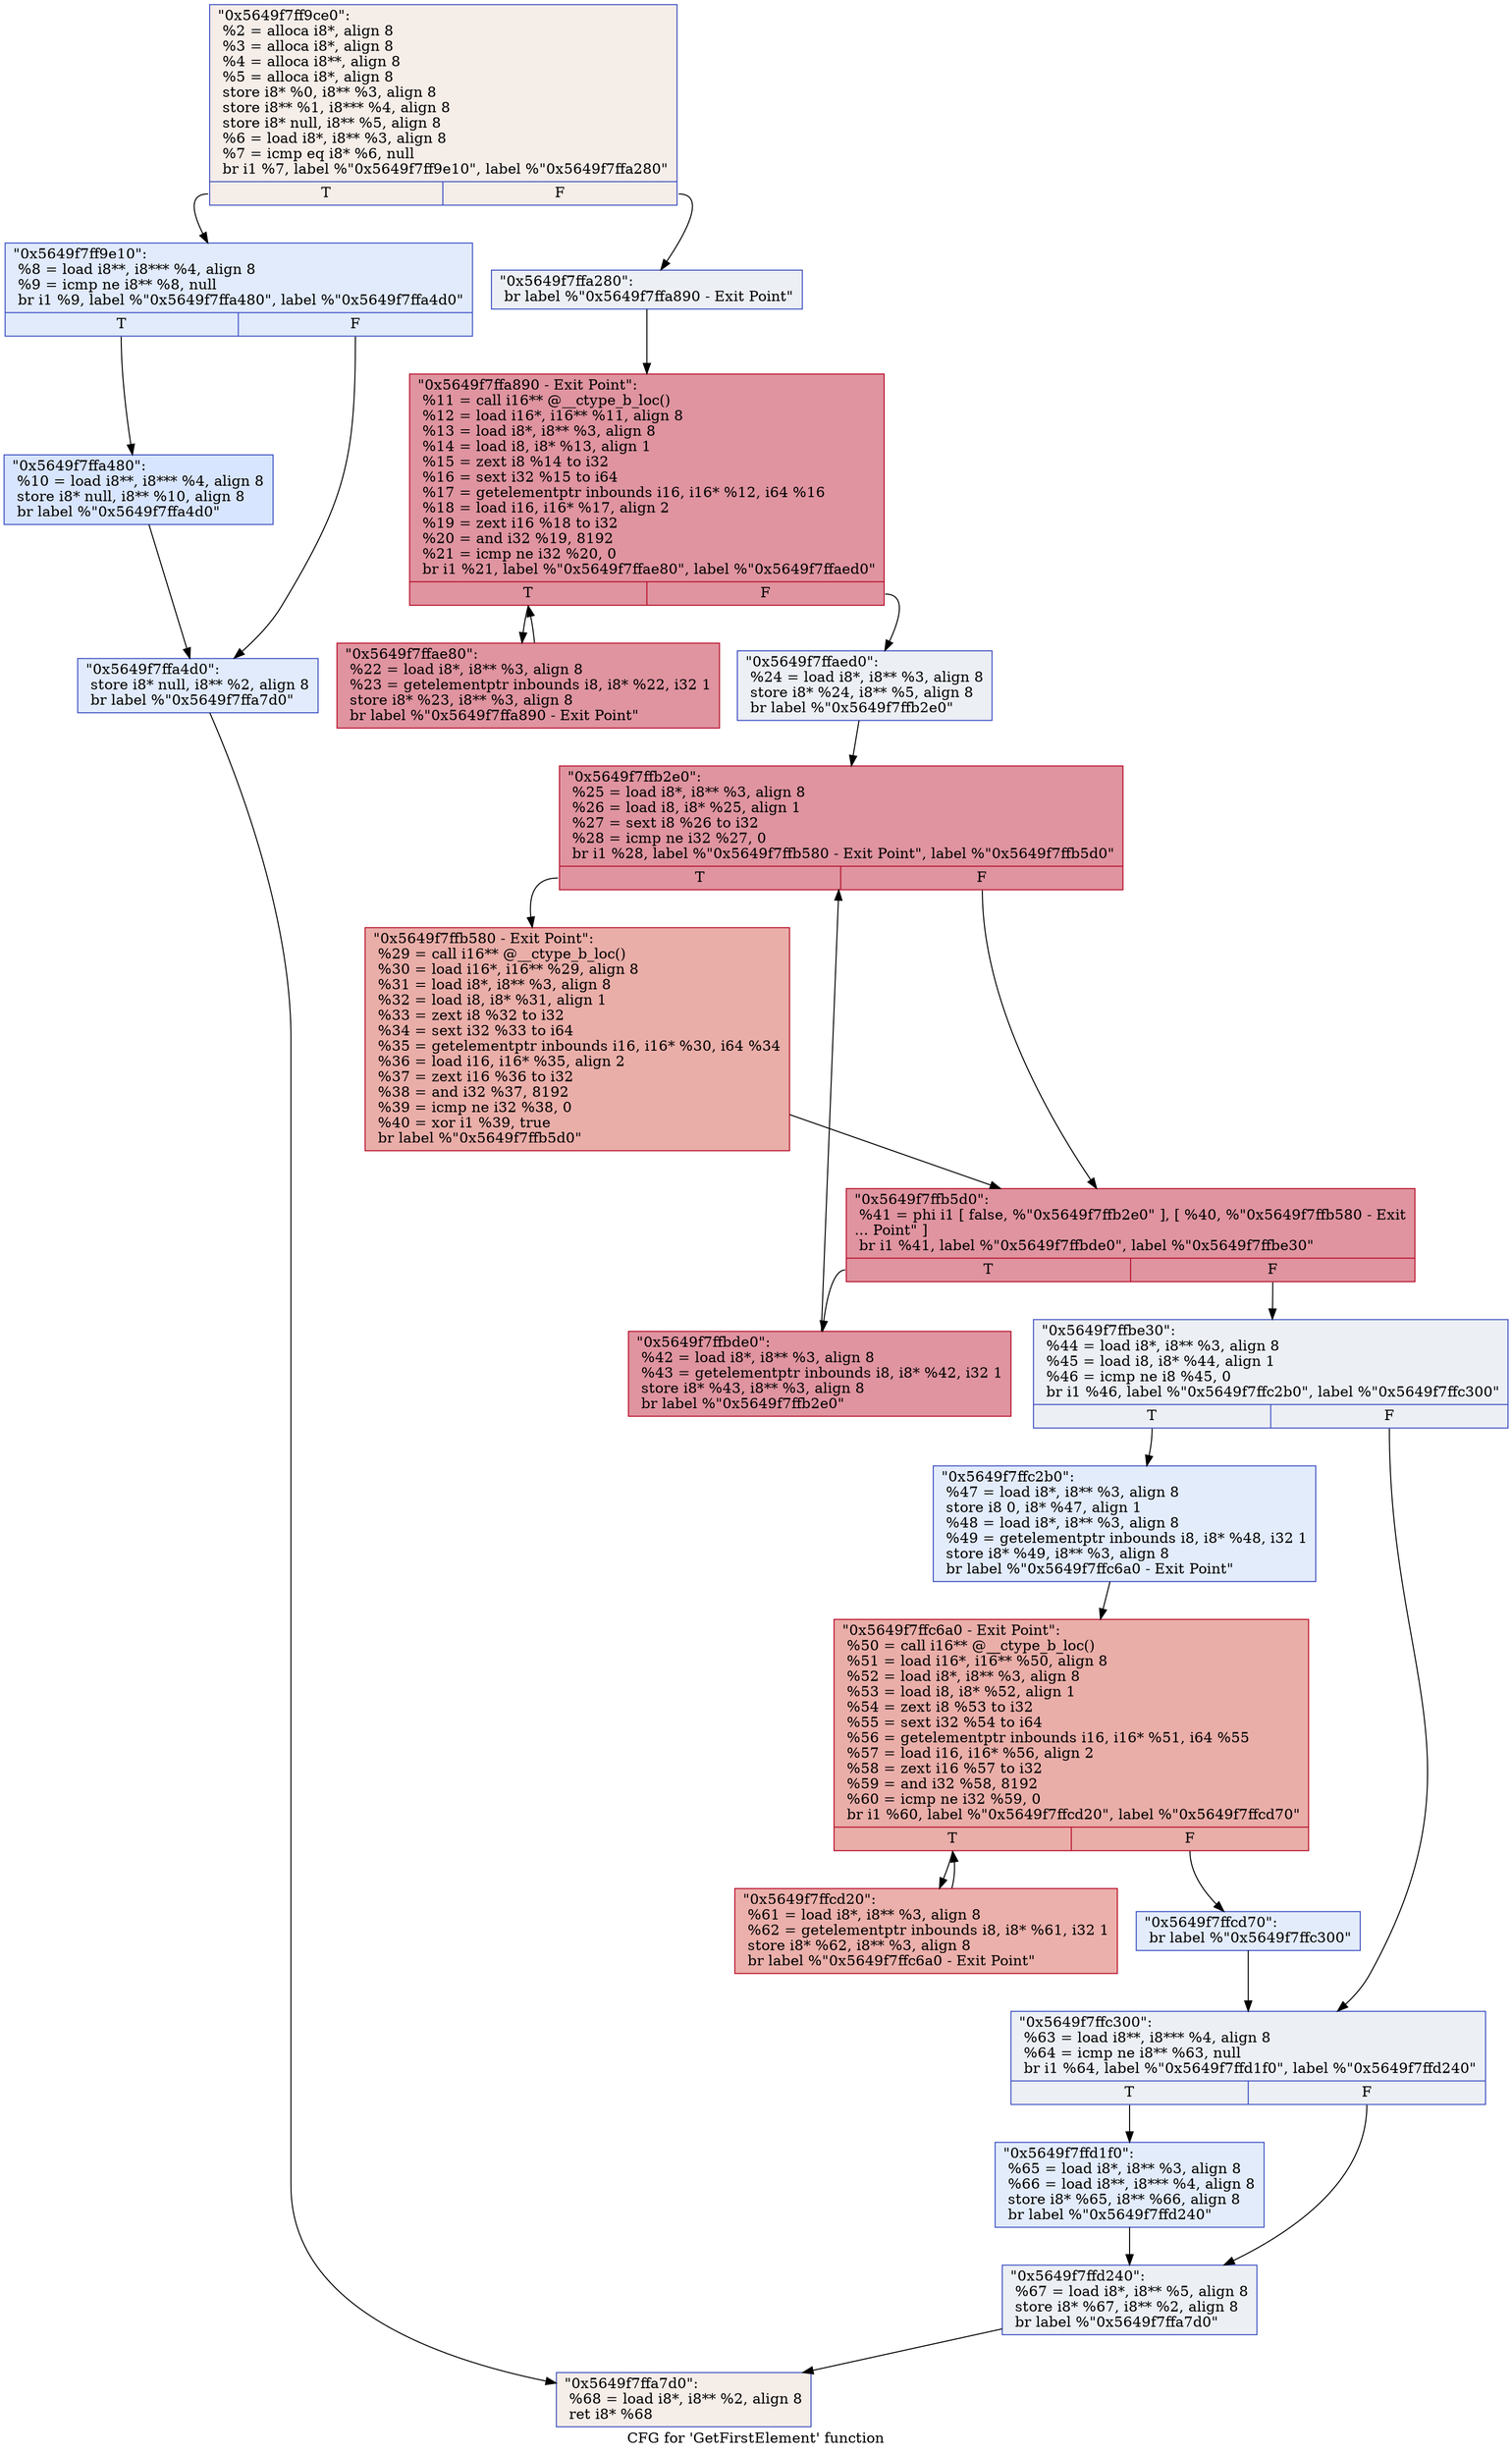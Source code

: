 digraph "CFG for 'GetFirstElement' function" {
	label="CFG for 'GetFirstElement' function";

	Node0x5649f7ff9ce0 [shape=record,color="#3d50c3ff", style=filled, fillcolor="#e8d6cc70",label="{\"0x5649f7ff9ce0\":\l  %2 = alloca i8*, align 8\l  %3 = alloca i8*, align 8\l  %4 = alloca i8**, align 8\l  %5 = alloca i8*, align 8\l  store i8* %0, i8** %3, align 8\l  store i8** %1, i8*** %4, align 8\l  store i8* null, i8** %5, align 8\l  %6 = load i8*, i8** %3, align 8\l  %7 = icmp eq i8* %6, null\l  br i1 %7, label %\"0x5649f7ff9e10\", label %\"0x5649f7ffa280\"\l|{<s0>T|<s1>F}}"];
	Node0x5649f7ff9ce0:s0 -> Node0x5649f7ff9e10;
	Node0x5649f7ff9ce0:s1 -> Node0x5649f7ffa280;
	Node0x5649f7ff9e10 [shape=record,color="#3d50c3ff", style=filled, fillcolor="#bbd1f870",label="{\"0x5649f7ff9e10\":                                 \l  %8 = load i8**, i8*** %4, align 8\l  %9 = icmp ne i8** %8, null\l  br i1 %9, label %\"0x5649f7ffa480\", label %\"0x5649f7ffa4d0\"\l|{<s0>T|<s1>F}}"];
	Node0x5649f7ff9e10:s0 -> Node0x5649f7ffa480;
	Node0x5649f7ff9e10:s1 -> Node0x5649f7ffa4d0;
	Node0x5649f7ffa480 [shape=record,color="#3d50c3ff", style=filled, fillcolor="#a7c5fe70",label="{\"0x5649f7ffa480\":                                 \l  %10 = load i8**, i8*** %4, align 8\l  store i8* null, i8** %10, align 8\l  br label %\"0x5649f7ffa4d0\"\l}"];
	Node0x5649f7ffa480 -> Node0x5649f7ffa4d0;
	Node0x5649f7ffa4d0 [shape=record,color="#3d50c3ff", style=filled, fillcolor="#bbd1f870",label="{\"0x5649f7ffa4d0\":                                 \l  store i8* null, i8** %2, align 8\l  br label %\"0x5649f7ffa7d0\"\l}"];
	Node0x5649f7ffa4d0 -> Node0x5649f7ffa7d0;
	Node0x5649f7ffa280 [shape=record,color="#3d50c3ff", style=filled, fillcolor="#d4dbe670",label="{\"0x5649f7ffa280\":                                 \l  br label %\"0x5649f7ffa890 - Exit Point\"\l}"];
	Node0x5649f7ffa280 -> Node0x5649f7ffa890;
	Node0x5649f7ffa890 [shape=record,color="#b70d28ff", style=filled, fillcolor="#b70d2870",label="{\"0x5649f7ffa890 - Exit Point\":                    \l  %11 = call i16** @__ctype_b_loc()\l  %12 = load i16*, i16** %11, align 8\l  %13 = load i8*, i8** %3, align 8\l  %14 = load i8, i8* %13, align 1\l  %15 = zext i8 %14 to i32\l  %16 = sext i32 %15 to i64\l  %17 = getelementptr inbounds i16, i16* %12, i64 %16\l  %18 = load i16, i16* %17, align 2\l  %19 = zext i16 %18 to i32\l  %20 = and i32 %19, 8192\l  %21 = icmp ne i32 %20, 0\l  br i1 %21, label %\"0x5649f7ffae80\", label %\"0x5649f7ffaed0\"\l|{<s0>T|<s1>F}}"];
	Node0x5649f7ffa890:s0 -> Node0x5649f7ffae80;
	Node0x5649f7ffa890:s1 -> Node0x5649f7ffaed0;
	Node0x5649f7ffae80 [shape=record,color="#b70d28ff", style=filled, fillcolor="#b70d2870",label="{\"0x5649f7ffae80\":                                 \l  %22 = load i8*, i8** %3, align 8\l  %23 = getelementptr inbounds i8, i8* %22, i32 1\l  store i8* %23, i8** %3, align 8\l  br label %\"0x5649f7ffa890 - Exit Point\"\l}"];
	Node0x5649f7ffae80 -> Node0x5649f7ffa890;
	Node0x5649f7ffaed0 [shape=record,color="#3d50c3ff", style=filled, fillcolor="#d4dbe670",label="{\"0x5649f7ffaed0\":                                 \l  %24 = load i8*, i8** %3, align 8\l  store i8* %24, i8** %5, align 8\l  br label %\"0x5649f7ffb2e0\"\l}"];
	Node0x5649f7ffaed0 -> Node0x5649f7ffb2e0;
	Node0x5649f7ffb2e0 [shape=record,color="#b70d28ff", style=filled, fillcolor="#b70d2870",label="{\"0x5649f7ffb2e0\":                                 \l  %25 = load i8*, i8** %3, align 8\l  %26 = load i8, i8* %25, align 1\l  %27 = sext i8 %26 to i32\l  %28 = icmp ne i32 %27, 0\l  br i1 %28, label %\"0x5649f7ffb580 - Exit Point\", label %\"0x5649f7ffb5d0\"\l|{<s0>T|<s1>F}}"];
	Node0x5649f7ffb2e0:s0 -> Node0x5649f7ffb580;
	Node0x5649f7ffb2e0:s1 -> Node0x5649f7ffb5d0;
	Node0x5649f7ffb580 [shape=record,color="#b70d28ff", style=filled, fillcolor="#d0473d70",label="{\"0x5649f7ffb580 - Exit Point\":                    \l  %29 = call i16** @__ctype_b_loc()\l  %30 = load i16*, i16** %29, align 8\l  %31 = load i8*, i8** %3, align 8\l  %32 = load i8, i8* %31, align 1\l  %33 = zext i8 %32 to i32\l  %34 = sext i32 %33 to i64\l  %35 = getelementptr inbounds i16, i16* %30, i64 %34\l  %36 = load i16, i16* %35, align 2\l  %37 = zext i16 %36 to i32\l  %38 = and i32 %37, 8192\l  %39 = icmp ne i32 %38, 0\l  %40 = xor i1 %39, true\l  br label %\"0x5649f7ffb5d0\"\l}"];
	Node0x5649f7ffb580 -> Node0x5649f7ffb5d0;
	Node0x5649f7ffb5d0 [shape=record,color="#b70d28ff", style=filled, fillcolor="#b70d2870",label="{\"0x5649f7ffb5d0\":                                 \l  %41 = phi i1 [ false, %\"0x5649f7ffb2e0\" ], [ %40, %\"0x5649f7ffb580 - Exit\l... Point\" ]\l  br i1 %41, label %\"0x5649f7ffbde0\", label %\"0x5649f7ffbe30\"\l|{<s0>T|<s1>F}}"];
	Node0x5649f7ffb5d0:s0 -> Node0x5649f7ffbde0;
	Node0x5649f7ffb5d0:s1 -> Node0x5649f7ffbe30;
	Node0x5649f7ffbde0 [shape=record,color="#b70d28ff", style=filled, fillcolor="#b70d2870",label="{\"0x5649f7ffbde0\":                                 \l  %42 = load i8*, i8** %3, align 8\l  %43 = getelementptr inbounds i8, i8* %42, i32 1\l  store i8* %43, i8** %3, align 8\l  br label %\"0x5649f7ffb2e0\"\l}"];
	Node0x5649f7ffbde0 -> Node0x5649f7ffb2e0;
	Node0x5649f7ffbe30 [shape=record,color="#3d50c3ff", style=filled, fillcolor="#d4dbe670",label="{\"0x5649f7ffbe30\":                                 \l  %44 = load i8*, i8** %3, align 8\l  %45 = load i8, i8* %44, align 1\l  %46 = icmp ne i8 %45, 0\l  br i1 %46, label %\"0x5649f7ffc2b0\", label %\"0x5649f7ffc300\"\l|{<s0>T|<s1>F}}"];
	Node0x5649f7ffbe30:s0 -> Node0x5649f7ffc2b0;
	Node0x5649f7ffbe30:s1 -> Node0x5649f7ffc300;
	Node0x5649f7ffc2b0 [shape=record,color="#3d50c3ff", style=filled, fillcolor="#bfd3f670",label="{\"0x5649f7ffc2b0\":                                 \l  %47 = load i8*, i8** %3, align 8\l  store i8 0, i8* %47, align 1\l  %48 = load i8*, i8** %3, align 8\l  %49 = getelementptr inbounds i8, i8* %48, i32 1\l  store i8* %49, i8** %3, align 8\l  br label %\"0x5649f7ffc6a0 - Exit Point\"\l}"];
	Node0x5649f7ffc2b0 -> Node0x5649f7ffc6a0;
	Node0x5649f7ffc6a0 [shape=record,color="#b70d28ff", style=filled, fillcolor="#d0473d70",label="{\"0x5649f7ffc6a0 - Exit Point\":                    \l  %50 = call i16** @__ctype_b_loc()\l  %51 = load i16*, i16** %50, align 8\l  %52 = load i8*, i8** %3, align 8\l  %53 = load i8, i8* %52, align 1\l  %54 = zext i8 %53 to i32\l  %55 = sext i32 %54 to i64\l  %56 = getelementptr inbounds i16, i16* %51, i64 %55\l  %57 = load i16, i16* %56, align 2\l  %58 = zext i16 %57 to i32\l  %59 = and i32 %58, 8192\l  %60 = icmp ne i32 %59, 0\l  br i1 %60, label %\"0x5649f7ffcd20\", label %\"0x5649f7ffcd70\"\l|{<s0>T|<s1>F}}"];
	Node0x5649f7ffc6a0:s0 -> Node0x5649f7ffcd20;
	Node0x5649f7ffc6a0:s1 -> Node0x5649f7ffcd70;
	Node0x5649f7ffcd20 [shape=record,color="#b70d28ff", style=filled, fillcolor="#d24b4070",label="{\"0x5649f7ffcd20\":                                 \l  %61 = load i8*, i8** %3, align 8\l  %62 = getelementptr inbounds i8, i8* %61, i32 1\l  store i8* %62, i8** %3, align 8\l  br label %\"0x5649f7ffc6a0 - Exit Point\"\l}"];
	Node0x5649f7ffcd20 -> Node0x5649f7ffc6a0;
	Node0x5649f7ffcd70 [shape=record,color="#3d50c3ff", style=filled, fillcolor="#bfd3f670",label="{\"0x5649f7ffcd70\":                                 \l  br label %\"0x5649f7ffc300\"\l}"];
	Node0x5649f7ffcd70 -> Node0x5649f7ffc300;
	Node0x5649f7ffc300 [shape=record,color="#3d50c3ff", style=filled, fillcolor="#d4dbe670",label="{\"0x5649f7ffc300\":                                 \l  %63 = load i8**, i8*** %4, align 8\l  %64 = icmp ne i8** %63, null\l  br i1 %64, label %\"0x5649f7ffd1f0\", label %\"0x5649f7ffd240\"\l|{<s0>T|<s1>F}}"];
	Node0x5649f7ffc300:s0 -> Node0x5649f7ffd1f0;
	Node0x5649f7ffc300:s1 -> Node0x5649f7ffd240;
	Node0x5649f7ffd1f0 [shape=record,color="#3d50c3ff", style=filled, fillcolor="#bfd3f670",label="{\"0x5649f7ffd1f0\":                                 \l  %65 = load i8*, i8** %3, align 8\l  %66 = load i8**, i8*** %4, align 8\l  store i8* %65, i8** %66, align 8\l  br label %\"0x5649f7ffd240\"\l}"];
	Node0x5649f7ffd1f0 -> Node0x5649f7ffd240;
	Node0x5649f7ffd240 [shape=record,color="#3d50c3ff", style=filled, fillcolor="#d4dbe670",label="{\"0x5649f7ffd240\":                                 \l  %67 = load i8*, i8** %5, align 8\l  store i8* %67, i8** %2, align 8\l  br label %\"0x5649f7ffa7d0\"\l}"];
	Node0x5649f7ffd240 -> Node0x5649f7ffa7d0;
	Node0x5649f7ffa7d0 [shape=record,color="#3d50c3ff", style=filled, fillcolor="#e8d6cc70",label="{\"0x5649f7ffa7d0\":                                 \l  %68 = load i8*, i8** %2, align 8\l  ret i8* %68\l}"];
}
